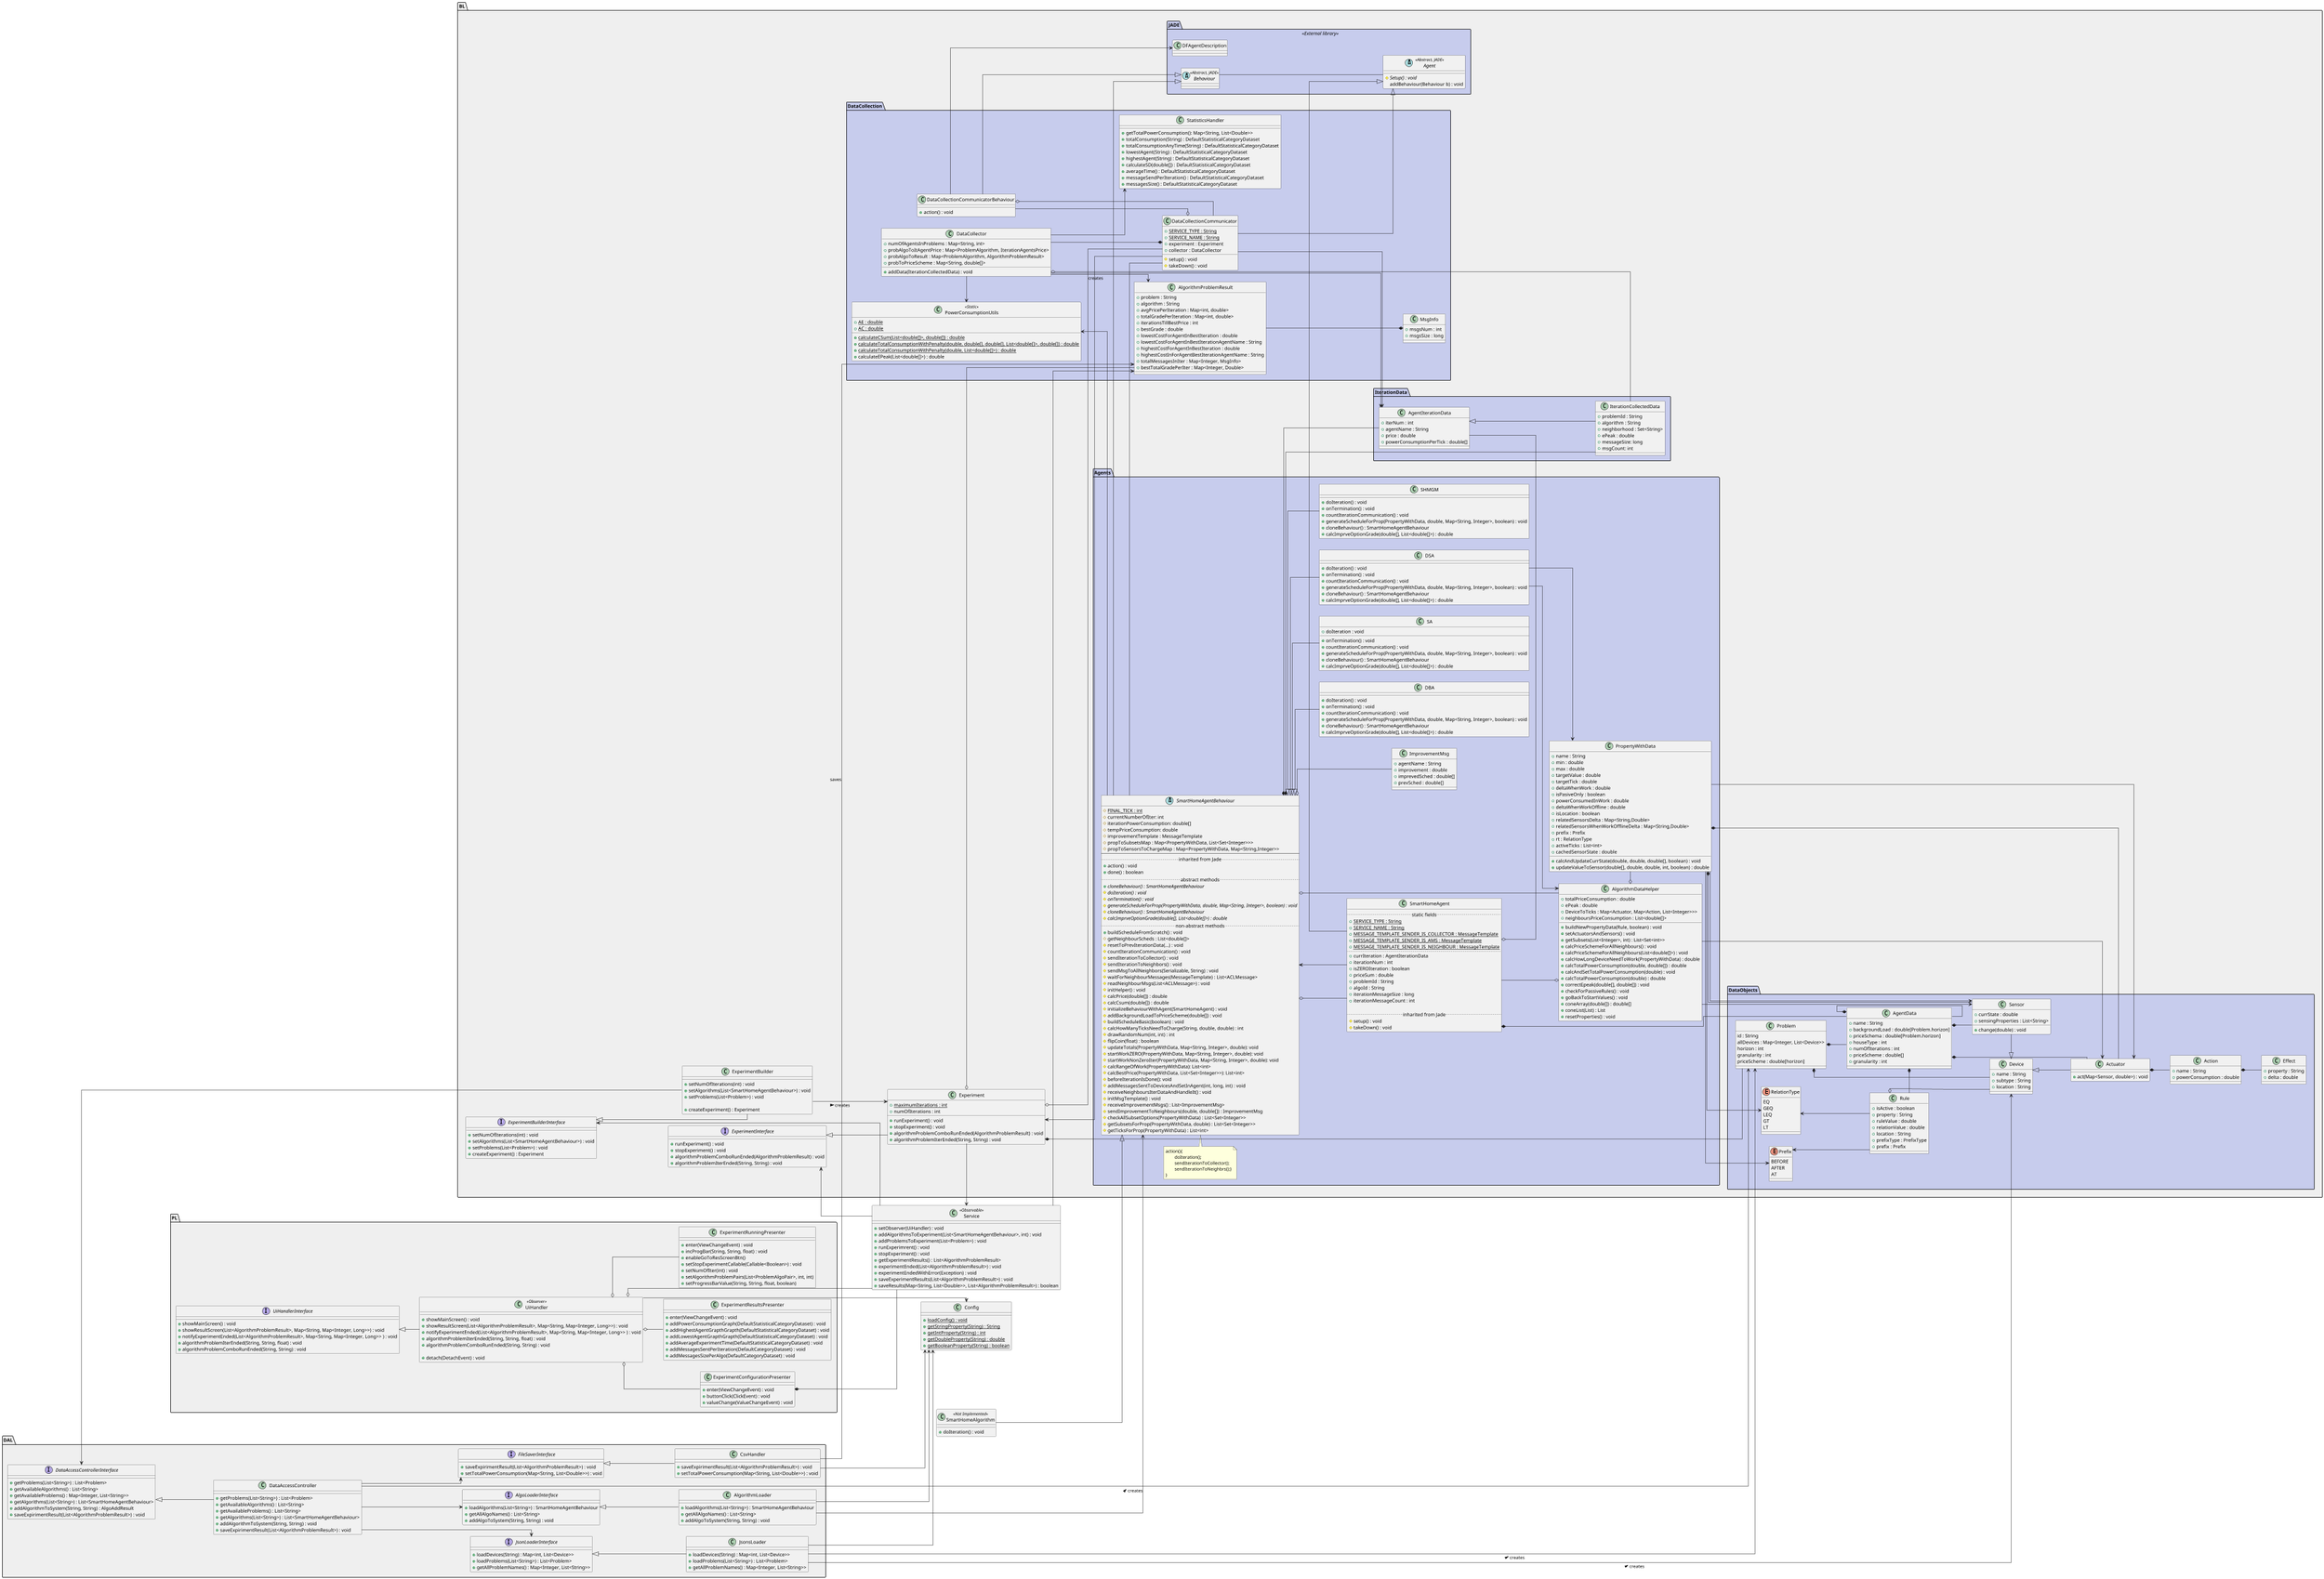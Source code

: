 @startuml
scale 0.5
skinparam linetype ortho
skinparam pageExternalColor white
' skinparam dpi 90
left to right direction

package BL #efefef{

	package JADE <<External library>> #c7cced{

		abstract class Agent <<Abstract, JADE>> {
		    {abstract} #Setup() : void
		    addBehaviour(Behaviour b) : void
		}

		abstract class Behaviour <<Abstract, JADE>>
		Behaviour -- Agent

		class DFAgentDescription
	}

	package DataObjects #c7cced{
		together {
			class Device {
				+name : String
				+subtype : String
				+location : String
			}

			class Sensor {
				+currState : double
				+sensingProperties : List<String>
				+change(double) : void
			}

			class Actuator {
				+act(Map<Sensor, double>) : void
			}
		}

		together {
			class Effect {
				+property : String
				+delta : double
			}

			class Action {
				+name : String
				+powerConsumption : double
			}
		}

		together {
			enum RelationType {
			EQ
			GEQ
			LEQ
			GT
			LT
			}

			enum Prefix {
				BEFORE
				AFTER
				AT
			}

			class Rule {
				+isActive : boolean
				+property : String
				+ruleValue : double
				+relationValue : double
				+location : String
				+prefixType : PrefixType
				+prefix : Prefix
			}
		}

		'agentdata and problem'
		together {
			class AgentData {
				+name : String
				+backgroundLoad : double[Problem.horizon]
				+priceSchema : double[Problem.horizon]
				+houseType : int
				+numOfIterations : int
				+priceScheme : double[]
				+granularity : int
			}

			class Problem {
				id : String
				allDevices : Map<Integer, List<Device>>
				horizon : int
				granularity : int
				priceScheme : double[horizon]
			}
		}

		Device <|- Sensor
		Device <|-- Actuator

		Action *-down- Effect
		Actuator *-down- Action

		Problem *-- AgentData
		Problem *-- Device
		AgentData *-- Sensor
		AgentData *-- Actuator
		AgentData *-down- AgentData
		AgentData *- Rule

		Prefix <-- Rule
		RelationType <-- Rule
		Rule o-- Device
	}

	package Agents #c7cced{

		'helpers'
		together {
			class AlgorithmDataHelper {
				+totalPriceConsumption : double
				+ePeak : double
				+DeviceToTicks : Map<Actuator, Map<Action, List<Integer>>>
				+neighboursPriceConsumption : List<double[]>
				
				+buildNewPropertyData(Rule, boolean) : void
				+setActuatorsAndSensors() : void
				+getSubsets(List<Integer>, int) : List<Set<int>>
				+calcPriceSchemeForAllNeighbours() : void
				+calcPriceSchemeForAllNeighbours(List<double[]>) : void
				+calcHowLongDeviceNeedToWork(PropertyWithData) : double
				+calcTotalPowerConsumption(double, double[]) : double
				+calcAndSetTotalPowerConsumption(double) : void
				+calcTotalPowerConsumption(double) : double
				+correctEpeak(double[], double[]) : void
				+checkForPassiveRules() : void
				+goBackToStartValues() : void
				+coneArray(double[]) : double[]
				+coneList(List) : List
				+resetProperties() : void
			}

			class PropertyWithData {
				+name : String
				+min : double
				+max : double
				+targetValue : double
				+targetTick : double
				+deltaWhenWork : double
				+isPasiveOnly : boolean
				+powerConsumedInWork : double
				+deltaWhenWorkOffline : double
				+isLocation : boolean
				+relatedSensorsDelta : Map<String,Double>
				+relatedSensorsWhenWorkOfflineDelta : Map<String,Double>
				+prefix : Prefix
				+rt : RelationType
				+activeTicks : List<int>
				+cachedSensorState : double

				+calcAndUpdateCurrState(double, double, double[], boolean) : void
				+updateValueToSensor(double[], double, double, int, boolean) : double
			}
		}

		'agent'
		together {
			class SmartHomeAgent {
				..static fields..
				+{static} SERVICE_TYPE : String
				+{static} SERVICE_NAME : String
				+{static} MESSAGE_TEMPLATE_SENDER_IS_COLLECTOR : MessageTemplate
				+{static} MESSAGE_TEMPLATE_SENDER_IS_AMS : MessageTemplate
				+{static} MESSAGE_TEMPLATE_SENDER_IS_NEIGHBOUR : MessageTemplate
				..
				+currIteration : AgentIterationData
				+iterationNum : int
				+isZEROIteration : boolean
				+priceSum : double
				+problemId : String
				+algoId : String
				+iterationMessageSize : long
				+iterationMessageCount : int

				..inharited from Jade..
				#setup() : void
				#takeDown() : void
			}


			abstract class SmartHomeAgentBehaviour {
				#{static} FINAL_TICK : int
				#currentNumberOfIter: int
				#iterationPowerConsumption: double[]
				#tempPriceConsumption: double
				#improvementTemplate : MessageTemplate
				#propToSubsetsMap : Map<PropertyWithData, List<Set<Integer>>>
				#propToSensorsToChargeMap : Map<PropertyWithData, Map<String,Integer>>
				--
				..inharited from Jade..
				+action() : void
				+done() : boolean
				..abstract methods..
				+{abstract} cloneBehaviour() : SmartHomeAgentBehaviour
				#{abstract} doIteration() : void
				#{abstract} onTermination() : void
				#{abstract} generateScheduleForProp(PropertyWithData, double, Map<String, Integer>, boolean) : void
				#{abstract} cloneBehaviour() : SmartHomeAgentBehaviour
				#{abstract} calcImprveOptionGrade(double[], List<double[]>) : double
				..non-abstract methods..
				+buildScheduleFromScratch() : void
				#getNeighbourScheds : List<double[]>
				#resetToPrevIterationData(...) : void
				#countIterationCommunication() : void
				#sendIterationToCollector() : void
				#sendIterationToNeighbors() : void
				#sendMsgToAllNeighbors(Serializable, String) : void
				#waitForNeighbourMessages(MessageTemplate) : List<ACLMessage>
				#readNeighbourMsgs(List<ACLMessage>) : void
				#initHelper() : void
				#calcPrice(double[]) : double
				#calcCsum(double[]) : double
				#initializeBehaviourWithAgent(SmartHomeAgent) : void
				#addBackgroundLoadToPriceScheme(double[]) : void
				#buildScheduleBasic(boolean) : void
				#calcHowManyTicksNeedToCharge(String, double, double) : int
				#drawRandomNum(int, int) : int
				#flipCoin(float) : boolean
				#updateTotals(PropertyWithData, Map<String, Integer>, double): void
				#startWorkZERO(PropertyWithData, Map<String, Integer>, double): void
				#startWorkNonZeroIter(PropertyWithData, Map<String, Integer>, double): void
				#calcRangeOfWork(PropertyWithData): List<int>
				#calcBestPrice(PropertyWithData, List<Set<Integer>>): List<int>
				#beforeIterationIsDone(): void
				#addMessagesSentToDevicesAndSetInAgent(int, long, int) : void
				#receiveNeighboursIterDataAndHandleIt() : void
				#initMsgTemplate() : void
				#receiveImprovementMsgs() : List<ImprovementMsg>
				#sendImprovementToNeighbours(double, double[]) : ImprovementMsg
				#checkAllSubsetOptions(PropertyWithData) : List<Set<Integer>>
				#getSubsetsForProp(PropertyWithData, double) : List<Set<Integer>>
				#getTicksForProp(PropertyWithData) : List<int>
			}
		}

		Note "action(){\n\tdoIteration();\n\tsendIterationToCollector();\n\tsendIterationToNeighbrs();}\n}" as smabNote
		
		'algos:'
		together {
			class SHMGM {
				+doIteration() : void
				+onTermination() : void
				+countIterationCommunication() : void
				+generateScheduleForProp(PropertyWithData, double, Map<String, Integer>, boolean) : void
				+cloneBehaviour() : SmartHomeAgentBehaviour
				+calcImprveOptionGrade(double[], List<double[]>) : double
			}

			class DSA {
				+doIteration() : void
				+onTermination() : void
				+countIterationCommunication() : void
				+generateScheduleForProp(PropertyWithData, double, Map<String, Integer>, boolean) : void
				+cloneBehaviour() : SmartHomeAgentBehaviour
				+calcImprveOptionGrade(double[], List<double[]>) : double
			}

			class SA {
				+doIteration : void
				+onTermination() : void
				+countIterationCommunication() : void
				+generateScheduleForProp(PropertyWithData, double, Map<String, Integer>, boolean) : void
				+cloneBehaviour() : SmartHomeAgentBehaviour
				+calcImprveOptionGrade(double[], List<double[]>) : double
			}

			class DBA {
				+doIteration() : void
				+onTermination() : void
				+countIterationCommunication() : void
				+generateScheduleForProp(PropertyWithData, double, Map<String, Integer>, boolean) : void
				+cloneBehaviour() : SmartHomeAgentBehaviour
				+calcImprveOptionGrade(double[], List<double[]>) : double
			}
		}

		class ImprovementMsg {
			+agentName : String
			+improvement : double
			+imprevedSched : double[]
			+prevSched : double[]
		}


		Agent <|-- SmartHomeAgent
		SmartHomeAgentBehaviour --|> Behaviour
		SmartHomeAgent --> SmartHomeAgentBehaviour

		SmartHomeAgentBehaviour . smabNote

		SmartHomeAgentBehaviour <|-- SHMGM
		SmartHomeAgentBehaviour <|-- DSA
		SmartHomeAgentBehaviour <|-- SA
		SmartHomeAgentBehaviour <|-- DBA

		SmartHomeAgentBehaviour o-- SmartHomeAgent
		SmartHomeAgentBehaviour o-- AlgorithmDataHelper
		SmartHomeAgentBehaviour o-- ImprovementMsg

		DSA --> AlgorithmDataHelper
		DSA --> PropertyWithData

		AlgorithmDataHelper o- PropertyWithData
		AlgorithmDataHelper o-- SmartHomeAgent

		PropertyWithData *-up- Sensor
		PropertyWithData *- Actuator
	}

	package IterationData #c7cced{

		class AgentIterationData {
			+iterNum : int
			+agentName : String
			+price : double
			+powerConsumptionPerTick : double[]
		}

		class IterationCollectedData {
			+problemId : String
			+algorithm : String
			+neighborhood : Set<String>
			+ePeak : double
			+messageSize: long
			+msgCount: int
		} 

		AgentIterationData <|-- IterationCollectedData
	}

	package DataCollection #c7cced{

		class PowerConsumptionUtils <<Static>> {
			+{static} AE : double
			+{static} AC : double
			+{static} calculateCSum(List<double[]>, double[]) : double
			+{static} calculateTotalConsumptionWithPenalty(double, double[], double[], List<double[]>, double[]) : double
			+{static} calculateTotalConsumptionWithPenalty(double, List<double[]>) : double
			+calculateEPeak(List<double[]>) : double
		}

		'collectors'
		together {
			class DataCollector {
			    +numOfAgentsInProblems : Map<String, int>
			    +probAlgoToItAgentPrice : Map<ProblemAlgorithm, IterationAgentsPrice>
			    +probAlgoToResult : Map<ProblemAlgorithm, AlgorithmProblemResult>
			    +probToPriceScheme : Map<String, double[]>

			    +addData(IterationCollectedData) : void    
			}

			class DataCollectionCommunicator {
				+{static} SERVICE_TYPE : String
				+{static} SERVICE_NAME : String
				+experiment : Experiment
				+collector : DataCollector

				#setup() : void
				#takeDown() : void
			}

			class DataCollectionCommunicatorBehaviour {
				+action() : void
			}
		}

		class StatisticsHandler {
			+getTotalPowerConsumption(): Map<String, List<Double>>
			+totalConsumption(String) : DefaultStatisticalCategoryDataset
			+totalConsumptionAnyTime(String) : DefaultStatisticalCategoryDataset
			+lowestAgent(String) : DefaultStatisticalCategoryDataset
			+highestAgent(String) : DefaultStatisticalCategoryDataset
			+calculateSD(double[]) : DefaultStatisticalCategoryDataset
			+averageTime() : DefaultStatisticalCategoryDataset
			+messageSendPerIteration() : DefaultStatisticalCategoryDataset
			+messagesSize() : DefaultStatisticalCategoryDataset
		}

		class AlgorithmProblemResult {
			+problem : String
			+algorithm : String
			+avgPricePerIteration : Map<int, double>
			+totalGradePerIteration : Map<int, double>
			+iterationsTillBestPrice : int
			+bestGrade : double
			+lowestCostForAgentInBestIteration : double
			+lowestCostForAgentInBestIterationAgentName : String
			+highestCostForAgentInBestIteration : double
			+highestCostInForAgentBestIterationAgentName : String
			+totalMessagesInIter : Map<Integer, MsgInfo>
			+bestTotalGradePerIter : Map<Integer, Double>
		}

		class MsgInfo {
			+msgsNum : int
			+msgsSize : long
		}

		AlgorithmProblemResult --* MsgInfo

		DataCollector --* DataCollectionCommunicator
		DataCollector o-- IterationCollectedData
		DataCollectionCommunicatorBehaviour --|> Behaviour
		DataCollectionCommunicatorBehaviour --o DataCollectionCommunicator
		DataCollectionCommunicatorBehaviour o-- DataCollectionCommunicator
		DataCollector --> StatisticsHandler
		
		DataCollector -> PowerConsumptionUtils
	}


	'experiment'
	together {
		interface ExperimentBuilderInterface {
			+setNumOfIterations(int) : void
			+setAlgorithms(List<SmartHomeAgentBehaviour>) : void
			+setProblems(List<Problem>) : void
			+createExperiment() : Experiment
		}

		class ExperimentBuilder {
			+setNumOfIterations(int) : void
			+setAlgorithms(List<SmartHomeAgentBehaviour>) : void
			+setProblems(List<Problem>) : void

			+createExperiment() : Experiment
		}

		interface ExperimentInterface {
			+runExperiment() : void
			+stopExperiment() : void
			+algorithmProblemComboRunEnded(AlgorithmProblemResult) : void
			+algorithmProblemIterEnded(String, String) : void
		}

		class Experiment {
			+{static} maximumIterations : int
			+numOfIterations : int
			+runExperiment() : void
			+stopExperiment() : void
			+algorithmProblemComboRunEnded(AlgorithmProblemResult) : void
			+algorithmProblemIterEnded(String, String) : void
		}
	}

	ExperimentInterface <|-- Experiment
	ExperimentBuilderInterface <|-- ExperimentBuilder

	ExperimentBuilder --> Experiment : creates >
	Experiment o-- DataCollectionCommunicator
	Experiment *-- Problem
	SmartHomeAgent *- AgentData
	DataCollector --> AlgorithmProblemResult : creates
	DataCollectionCommunicator --> Experiment

	Experiment o-- AlgorithmProblemResult

	DataCollectionCommunicator --  SmartHomeAgentBehaviour
	DataCollectionCommunicator --> AgentIterationData
	DataCollector --> AgentIterationData
	DataCollectionCommunicatorBehaviour --> DFAgentDescription

	SmartHomeAgentBehaviour -> PowerConsumptionUtils
	SmartHomeAgent o- AgentIterationData

	PropertyWithData -> Actuator
	PropertyWithData --> Sensor
	PropertyWithData --> Prefix
	PropertyWithData --> RelationType
	AlgorithmDataHelper -> Actuator
	AlgorithmDataHelper --> Sensor
}

package PL #efefef{

	interface UiHandlerInterface {
		+showMainScreen() : void
		+showResultScreen(List<AlgorithmProblemResult>, Map<String, Map<Integer, Long>>) : void
		+notifyExperimentEnded(List<AlgorithmProblemResult>, Map<String, Map<Integer, Long>> ) : void
		+algorithmProblemIterEnded(String, String, float) : void
		+algorithmProblemComboRunEnded(String, String) : void
	}

	class UiHandler <<Observer>> {
		+showMainScreen() : void
		+showResultScreen(List<AlgorithmProblemResult>, Map<String, Map<Integer, Long>>) : void
		+notifyExperimentEnded(List<AlgorithmProblemResult>, Map<String, Map<Integer, Long>> ) : void
		+algorithmProblemIterEnded(String, String, float) : void
		+algorithmProblemComboRunEnded(String, String) : void

		+detach(DetachEvent) : void
	}

    class ExperimentConfigurationPresenter {
        +enter(ViewChangeEvent) : void
        +buttonClick(ClickEvent) : void
        +valueChange(ValueChangeEvent) : void
    }

    class ExperimentResultsPresenter {
        +enter(ViewChangeEvent) : void
        +addPowerConsumptionGraph(DefaultStatisticalCategoryDataset) : void
        +addHighestAgentGrapthGrapth(DefaultStatisticalCategoryDataset) : void
        +addLowestAgentGrapthGrapth(DefaultStatisticalCategoryDataset) : void
        +addAverageExperimentTime(DefaultStatisticalCategoryDataset) : void
        +addMessagesSentPerIteration(DefaultCategoryDataset) : void
        +addMessagesSizePerAlgo(DefaultCategoryDataset) : void
    }

    class ExperimentRunningPresenter {
        +enter(ViewChangeEvent) : void
        +incProgBar(String, String, float) : void
        +enableGoToResScreenBtn()
        +setStopExperimentCallable(Callable<Boolean>) : void
        +setNumOfIter(int) : void
        +setAlgorithmProblemPairs(List<ProblemAlgoPair>, int, int)
        +setProgressBarValue(String, String, float, boolean)
    }

	UiHandlerInterface <|-- UiHandler
	UiHandler o-- ExperimentRunningPresenter
	UiHandler o-- ExperimentResultsPresenter
	UiHandler o-- ExperimentConfigurationPresenter

}

package DAL #efefef{

    interface FileSaverInterface {
    	+saveExpirimentResult(List<AlgorithmProblemResult>) : void
    	+setTotalPowerConsumption(Map<String, List<Double>>) : void
    }

	class CsvHandler {
    	+saveExpirimentResult(List<AlgorithmProblemResult>) : void
    	+setTotalPowerConsumption(Map<String, List<Double>>) : void
	}

    interface JsonLoaderInterface {
        +loadDevices(String) : Map<int, List<Device>>
        +loadProblems(List<String>) : List<Problem>
        +getAllProblemNames() : Map<Integer, List<String>>
    }

	class JsonsLoader {
		+loadDevices(String) : Map<int, List<Device>>
        +loadProblems(List<String>) : List<Problem>
        +getAllProblemNames() : Map<Integer, List<String>>
	}

    interface AlgoLoaderInterface {
		+loadAlgorithms(List<String>) : SmartHomeAgentBehaviour
        +getAllAlgoNames() : List<String>
        +addAlgoToSystem(String, String) : void
    }

	class AlgorithmLoader {
		+loadAlgorithms(List<String>) : SmartHomeAgentBehaviour
        +getAllAlgoNames() : List<String>
        +addAlgoToSystem(String, String) : void
	}

    interface DataAccessControllerInterface {
        +getProblems(List<String>) : List<Problem>
        +getAvailableAlgorithms() : List<String>
        +getAvailableProblems() : Map<Integer, List<String>>
        +getAlgorithms(List<String>) : List<SmartHomeAgentBehaviour>
        +addAlgorithmToSystem(String, String) : AlgoAddResult
        +saveExpirimentResult(List<AlgorithmProblemResult>) : void
    }

	class DataAccessController {
		+getProblems(List<String>) : List<Problem>
		+getAvailableAlgorithms() : List<String>
        +getAvailableProblems() : List<String>
		+getAlgorithms(List<String>) : List<SmartHomeAgentBehaviour>
		+addAlgorithmToSystem(String, String) : void
		+saveExpirimentResult(List<AlgorithmProblemResult>) : void
	}

	DataAccessController --> AlgoLoaderInterface
	DataAccessController --> JsonLoaderInterface
	DataAccessController --> FileSaverInterface

	JsonLoaderInterface <|-- JsonsLoader
	AlgoLoaderInterface <|-- AlgorithmLoader
	DataAccessControllerInterface <|-- DataAccessController
	FileSaverInterface <|-- CsvHandler
}

together {
	class Service <<Observable>> {
		+setObserver(UiHandler) : void
		+addAlgorithmsToExperiment(List<SmartHomeAgentBehaviour>, int) : void
		+addProblemsToExperiment(List<Problem>) : void
		+runExperimrent() : void
		+stopExperiment() : void
		+getExperimentResults() : List<AlgorithmProblemResult>
	    +experimentEnded(List<AlgorithmProblemResult>) : void
	    +experimentEndedWithError(Exception) : void
	    +saveExperimentResults(List<AlgorithmProblemResult>) : void
	    +saveResults(Map<String, List<Double>>, List<AlgorithmProblemResult>) : boolean
	}

    class Config {
        +{static} loadConfig() : void
        +{static} getStringProperty(String) : String
        +{static} getIntProperty(String) : int
        +{static} getDoubleProperty(String) : double
        +{static} getBooleanProperty(String) : boolean
    }
}

class SmartHomeAlgorithm <<Not Implemented>> {
	+doIteration() : void
}

'**********out of package connections:************
Service --> ExperimentInterface
Experiment --> Service
Service --> AlgorithmProblemResult
Service --> ExperimentBuilderInterface

JsonsLoader --> Device : creates >
JsonsLoader -> Problem : creates >
AlgorithmLoader --> SmartHomeAgentBehaviour : creates >
DataAccessController --> Problem
DataCollectionCommunicator --|> Agent

ExperimentBuilder --> DataAccessControllerInterface

CsvHandler -> AlgorithmProblemResult : saves

SmartHomeAlgorithm --|> SmartHomeAgentBehaviour

UiHandler o-- Service
ExperimentConfigurationPresenter *-- Service

SmartHomeAgentBehaviour *-- AgentIterationData
SmartHomeAgentBehaviour *-- IterationCollectedData

UiHandler --> Config
AlgorithmLoader --> Config
JsonsLoader --> Config
CsvHandler --> Config

@enduml